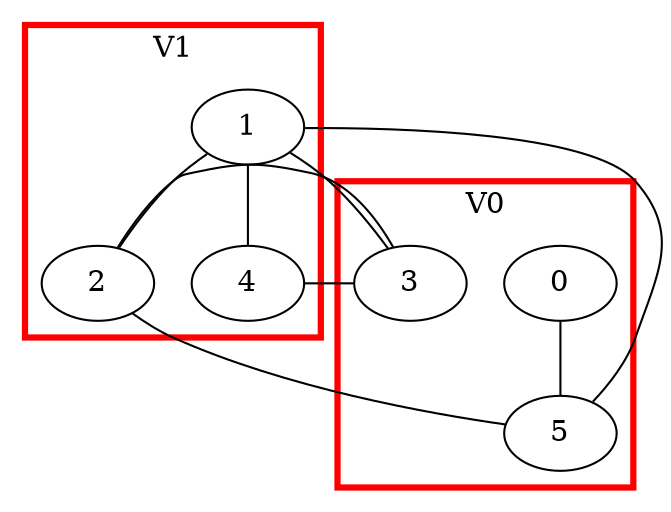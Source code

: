 //6
//8
//2
graph grafo {

	subgraph cluster_0{
	0, 3, 5;
	label = "V0";
	color = red;
	penwidth = 3;
	}

	subgraph cluster_1{
	1, 2, 4;
	label = "V1";
	color = red;
	penwidth = 3;
	}

	0 -- 5;
	1 -- 2;
	1 -- 3;
	1 -- 4;
	1 -- 5;
	2 -- 3;
	2 -- 5;
	3 -- 4;
}
